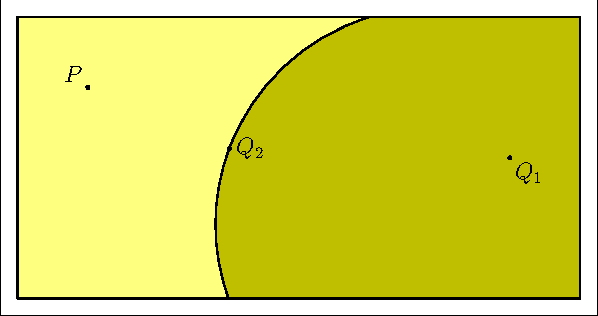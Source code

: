 size(300pt,300pt);
real m=1;
real x=.2;
real y=-.2;

pair x0000=(0*m,0*m);
pair x0001=(0*m,1*m);
pair x0002=(0*m,2*m);
pair x0002a=((0+x)*m,(2+y)*m);
pair x0003=(0*m,3*m);
pair x0004=(0*m,4*m);
pair x0004a=((0+x)*m,(4+y)*m);
pair x0100=(1*m,0*m);
pair x0101=(1*m,1*m);
pair x0102=(1*m,2*m);
pair x0103=(1*m,3*m);
pair x0104=(1*m,4*m);
pair x0200=(2*m,0*m);
pair x0201=(2*m,1*m);
pair x0202=(2*m,2*m);
pair x0203=(2*m,3*m);
pair x0204=(2*m,4*m);
pair x0300=(3*m,0*m);
pair x0301=(3*m,1*m);
pair x0302=(3*m,2*m);
pair x0303=(3*m,3*m);
pair x0304=(3*m,4*m);
pair x0400=(4*m,0*m);
pair x0401=(4*m,1*m);
pair x0402=(4*m,2*m);
pair x0402a=((4+x)*m,(2+y)*m);
pair x0403=(4*m,3*m);
pair x0404=(4*m,4*m);
pair x0500=(5*m,0*m);
pair x0501=(5*m,1*m);
pair x0502=(5*m,2*m);
pair x0503=(5*m,3*m);
pair x0504=(5*m,4*m);
pair x0600=(6*m,0*m);
pair x0601=(6*m,1*m);
pair x0602=(6*m,2*m);
pair x0603=(6*m,3*m);
pair x0604=(6*m,4*m);
pair x0700=(7*m,0*m);
pair x0701=(7*m,1*m);
pair x0702=(7*m,2*m);
pair x0703=(7*m,3*m);
pair x0704=(7*m,4*m);
pair x0800=(8*m,0*m);
pair x0801=(8*m,1*m);
pair x0802=(8*m,2*m);
pair x0803=(8*m,3*m);
pair x0804=(8*m,4*m);
pair cp=(3.01*m,2.13*m);
pair kld=(2*m,2.5*m);
real mgx=.25;
real mgy=.25;
pair framesw=shift((-mgx*m,-mgy*m))*x0000;
pair framenw=shift((-mgx*m,mgy*m))*x0004;
pair framene=shift((mgx*m,mgy*m))*x0804;
pair framese=shift((mgx*m,-mgy*m))*x0800;
path frame=(framesw--framenw--framene--framese--cycle);
draw(frame,linewidth(0));

path ofr=(x0000--x0800--x0804--x0004--cycle);
path constraint=(x0300..cp..x0504--x0804--x0800--cycle);
path kl=(x0702--x0103); 
pen ofrpen=linewidth(.7);
pen pen1=lightyellow;
pen pen2=lightolive;
pen dotpen=linewidth(2);
fill(ofr,pen1);
fill(constraint,pen2);
draw(ofr,ofrpen);
draw(constraint,ofrpen);
// draw(cp--x0103,Arrow(Relative(1)));
label("$P$",x0103,NW);
label("$Q_{1}$",x0702,SE);
label("$Q_{2}$",cp,E);
// label("{\tiny \parbox{1cm}{Kullback-Leibler\linebreak Divergence}}",kld,SW);
dot(x0103,dotpen);
dot(cp,dotpen);
dot(x0702,dotpen);
